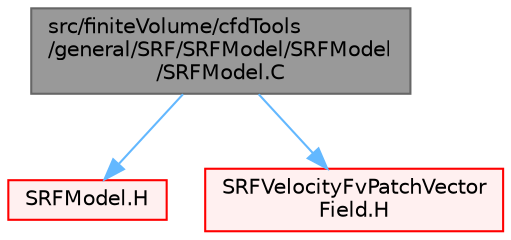 digraph "src/finiteVolume/cfdTools/general/SRF/SRFModel/SRFModel/SRFModel.C"
{
 // LATEX_PDF_SIZE
  bgcolor="transparent";
  edge [fontname=Helvetica,fontsize=10,labelfontname=Helvetica,labelfontsize=10];
  node [fontname=Helvetica,fontsize=10,shape=box,height=0.2,width=0.4];
  Node1 [id="Node000001",label="src/finiteVolume/cfdTools\l/general/SRF/SRFModel/SRFModel\l/SRFModel.C",height=0.2,width=0.4,color="gray40", fillcolor="grey60", style="filled", fontcolor="black",tooltip=" "];
  Node1 -> Node2 [id="edge1_Node000001_Node000002",color="steelblue1",style="solid",tooltip=" "];
  Node2 [id="Node000002",label="SRFModel.H",height=0.2,width=0.4,color="red", fillcolor="#FFF0F0", style="filled",URL="$SRFModel_8H.html",tooltip=" "];
  Node1 -> Node380 [id="edge2_Node000001_Node000380",color="steelblue1",style="solid",tooltip=" "];
  Node380 [id="Node000380",label="SRFVelocityFvPatchVector\lField.H",height=0.2,width=0.4,color="red", fillcolor="#FFF0F0", style="filled",URL="$SRFVelocityFvPatchVectorField_8H.html",tooltip=" "];
}
